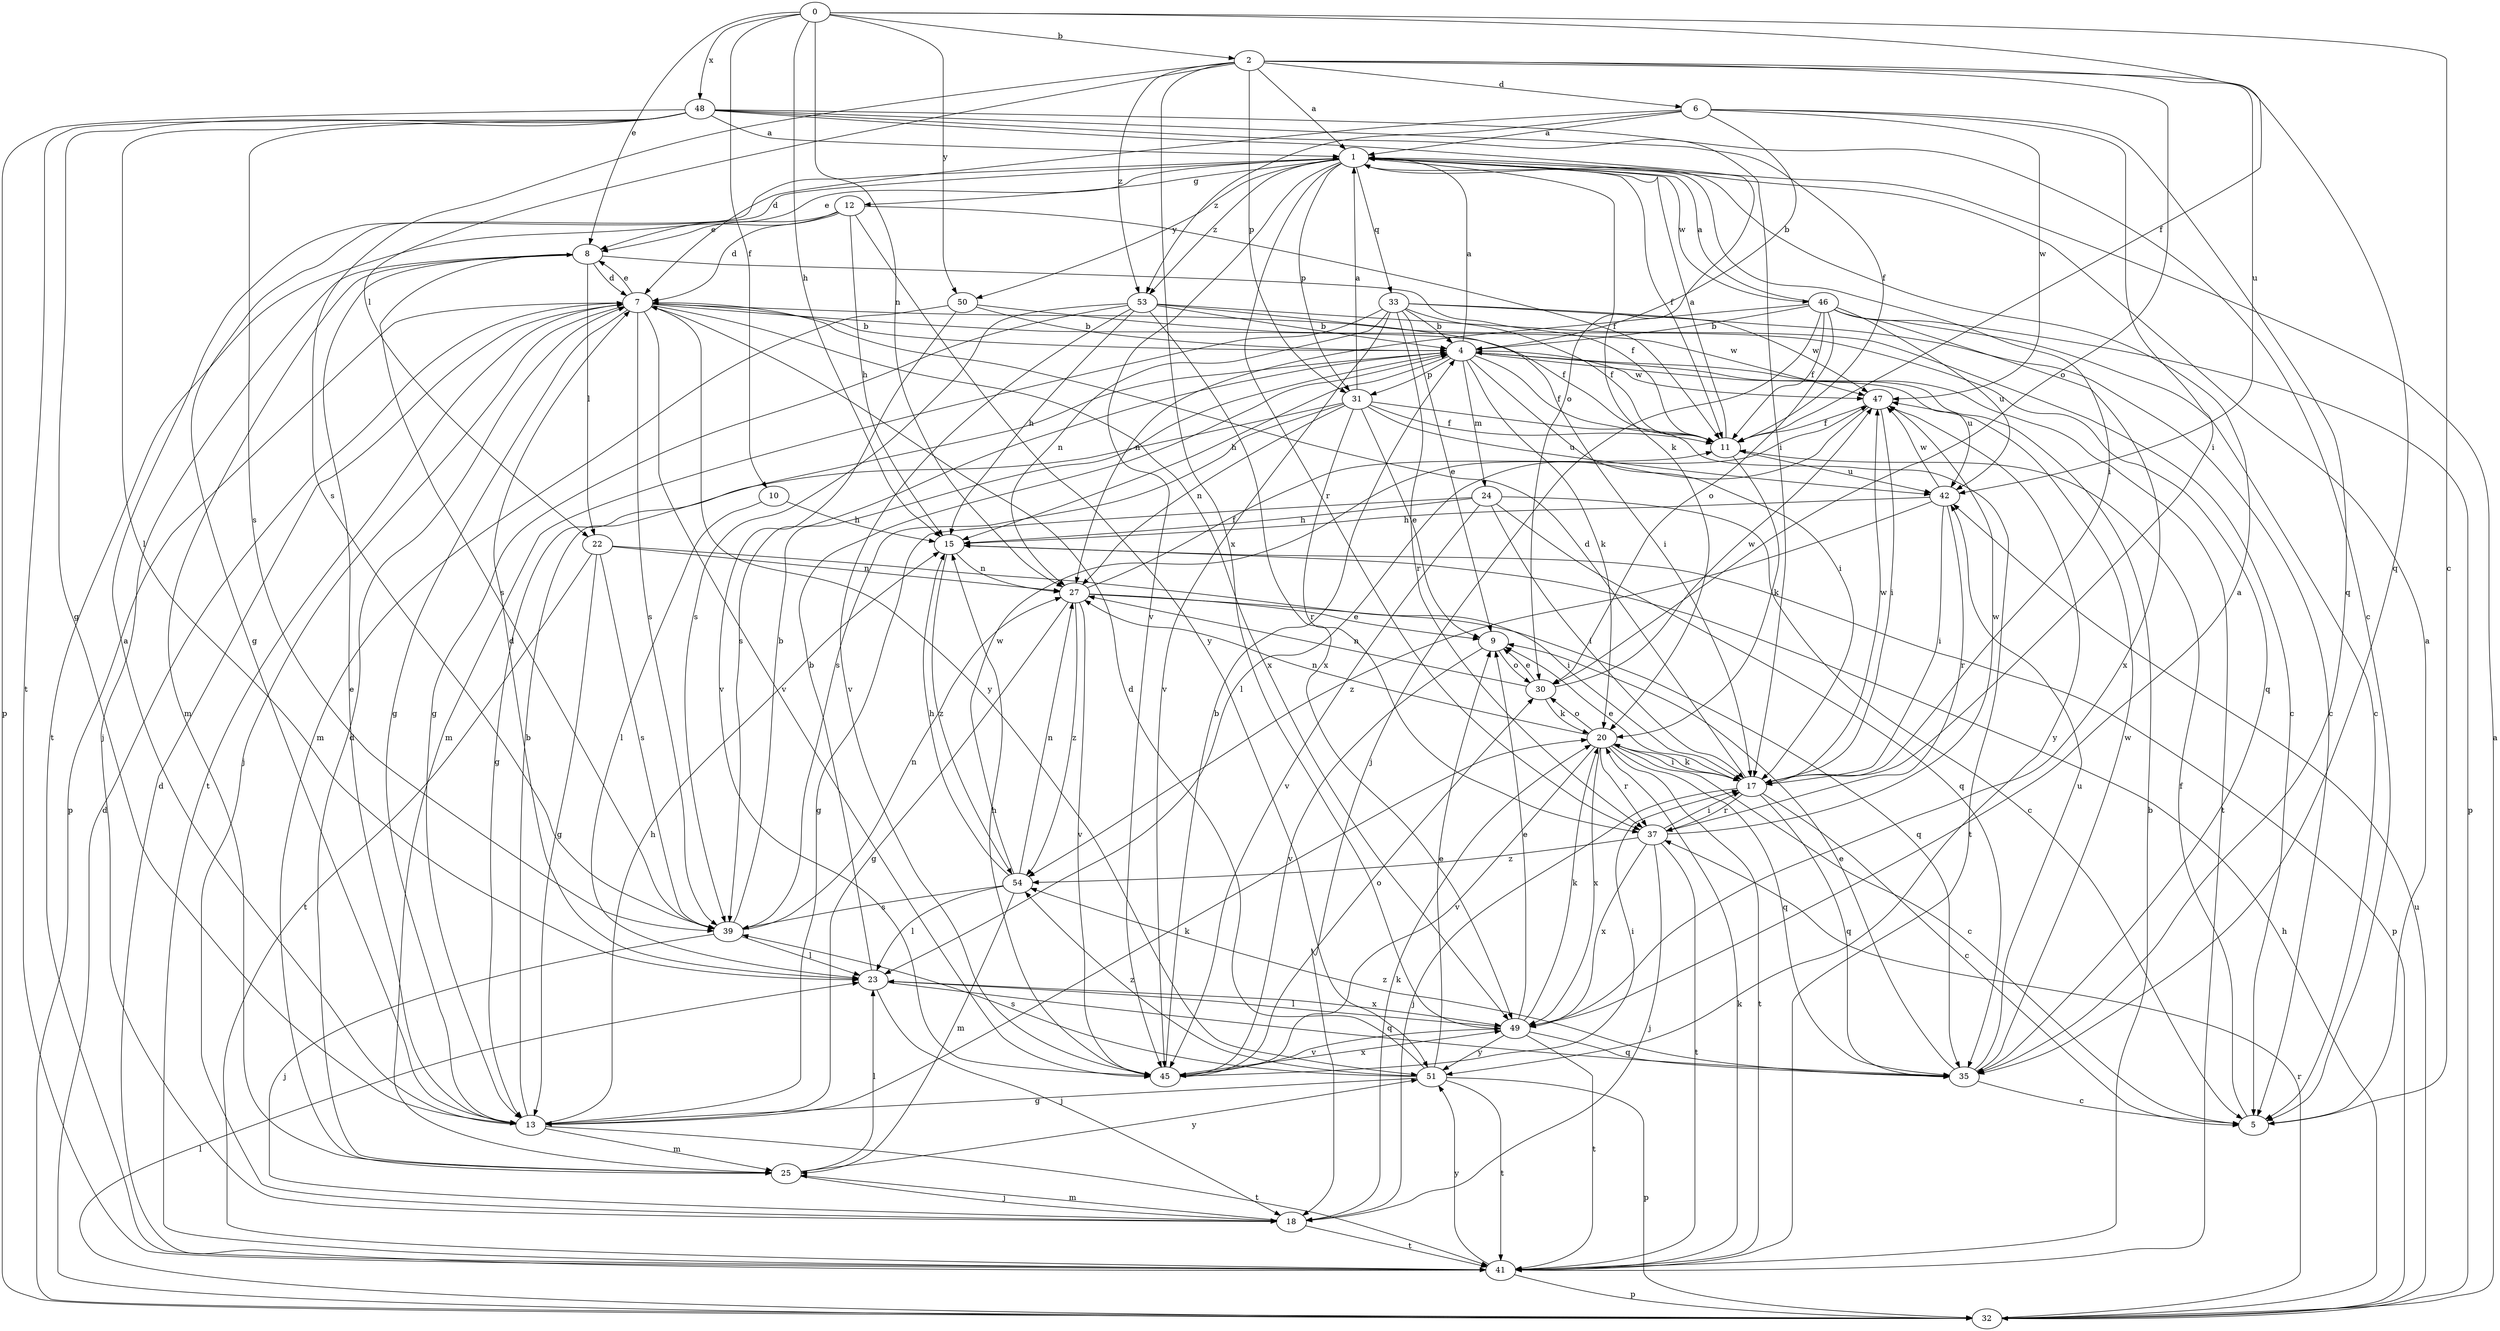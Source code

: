 strict digraph  {
0;
1;
2;
4;
5;
6;
7;
8;
9;
10;
11;
12;
13;
15;
17;
18;
20;
22;
23;
24;
25;
27;
30;
31;
32;
33;
35;
37;
39;
41;
42;
45;
46;
47;
48;
49;
50;
51;
53;
54;
0 -> 2  [label=b];
0 -> 5  [label=c];
0 -> 8  [label=e];
0 -> 10  [label=f];
0 -> 11  [label=f];
0 -> 15  [label=h];
0 -> 27  [label=n];
0 -> 48  [label=x];
0 -> 50  [label=y];
1 -> 8  [label=e];
1 -> 11  [label=f];
1 -> 12  [label=g];
1 -> 13  [label=g];
1 -> 17  [label=i];
1 -> 20  [label=k];
1 -> 31  [label=p];
1 -> 33  [label=q];
1 -> 37  [label=r];
1 -> 45  [label=v];
1 -> 46  [label=w];
1 -> 50  [label=y];
1 -> 53  [label=z];
2 -> 1  [label=a];
2 -> 6  [label=d];
2 -> 22  [label=l];
2 -> 30  [label=o];
2 -> 31  [label=p];
2 -> 35  [label=q];
2 -> 39  [label=s];
2 -> 42  [label=u];
2 -> 49  [label=x];
2 -> 53  [label=z];
4 -> 1  [label=a];
4 -> 11  [label=f];
4 -> 15  [label=h];
4 -> 17  [label=i];
4 -> 20  [label=k];
4 -> 24  [label=m];
4 -> 31  [label=p];
4 -> 39  [label=s];
4 -> 41  [label=t];
4 -> 42  [label=u];
4 -> 47  [label=w];
5 -> 1  [label=a];
5 -> 11  [label=f];
6 -> 1  [label=a];
6 -> 4  [label=b];
6 -> 7  [label=d];
6 -> 17  [label=i];
6 -> 35  [label=q];
6 -> 47  [label=w];
6 -> 53  [label=z];
7 -> 4  [label=b];
7 -> 8  [label=e];
7 -> 11  [label=f];
7 -> 13  [label=g];
7 -> 18  [label=j];
7 -> 32  [label=p];
7 -> 35  [label=q];
7 -> 39  [label=s];
7 -> 41  [label=t];
7 -> 45  [label=v];
7 -> 49  [label=x];
7 -> 51  [label=y];
8 -> 7  [label=d];
8 -> 11  [label=f];
8 -> 18  [label=j];
8 -> 22  [label=l];
8 -> 25  [label=m];
8 -> 39  [label=s];
9 -> 30  [label=o];
9 -> 45  [label=v];
10 -> 15  [label=h];
10 -> 23  [label=l];
11 -> 1  [label=a];
11 -> 20  [label=k];
11 -> 42  [label=u];
12 -> 7  [label=d];
12 -> 8  [label=e];
12 -> 11  [label=f];
12 -> 15  [label=h];
12 -> 41  [label=t];
12 -> 51  [label=y];
13 -> 1  [label=a];
13 -> 4  [label=b];
13 -> 8  [label=e];
13 -> 15  [label=h];
13 -> 20  [label=k];
13 -> 25  [label=m];
13 -> 41  [label=t];
15 -> 27  [label=n];
15 -> 32  [label=p];
15 -> 54  [label=z];
17 -> 5  [label=c];
17 -> 7  [label=d];
17 -> 9  [label=e];
17 -> 18  [label=j];
17 -> 20  [label=k];
17 -> 35  [label=q];
17 -> 37  [label=r];
17 -> 47  [label=w];
18 -> 20  [label=k];
18 -> 25  [label=m];
18 -> 41  [label=t];
20 -> 5  [label=c];
20 -> 17  [label=i];
20 -> 27  [label=n];
20 -> 30  [label=o];
20 -> 35  [label=q];
20 -> 37  [label=r];
20 -> 41  [label=t];
20 -> 45  [label=v];
20 -> 49  [label=x];
22 -> 13  [label=g];
22 -> 17  [label=i];
22 -> 27  [label=n];
22 -> 39  [label=s];
22 -> 41  [label=t];
23 -> 4  [label=b];
23 -> 7  [label=d];
23 -> 18  [label=j];
23 -> 35  [label=q];
23 -> 49  [label=x];
24 -> 5  [label=c];
24 -> 13  [label=g];
24 -> 15  [label=h];
24 -> 17  [label=i];
24 -> 35  [label=q];
24 -> 45  [label=v];
25 -> 7  [label=d];
25 -> 18  [label=j];
25 -> 23  [label=l];
25 -> 51  [label=y];
27 -> 9  [label=e];
27 -> 11  [label=f];
27 -> 13  [label=g];
27 -> 35  [label=q];
27 -> 45  [label=v];
27 -> 54  [label=z];
30 -> 9  [label=e];
30 -> 20  [label=k];
30 -> 27  [label=n];
30 -> 47  [label=w];
31 -> 1  [label=a];
31 -> 9  [label=e];
31 -> 11  [label=f];
31 -> 13  [label=g];
31 -> 27  [label=n];
31 -> 37  [label=r];
31 -> 39  [label=s];
31 -> 41  [label=t];
31 -> 42  [label=u];
32 -> 1  [label=a];
32 -> 7  [label=d];
32 -> 15  [label=h];
32 -> 23  [label=l];
32 -> 37  [label=r];
32 -> 42  [label=u];
33 -> 4  [label=b];
33 -> 5  [label=c];
33 -> 9  [label=e];
33 -> 11  [label=f];
33 -> 25  [label=m];
33 -> 27  [label=n];
33 -> 37  [label=r];
33 -> 45  [label=v];
33 -> 47  [label=w];
35 -> 5  [label=c];
35 -> 9  [label=e];
35 -> 42  [label=u];
35 -> 47  [label=w];
35 -> 54  [label=z];
37 -> 17  [label=i];
37 -> 18  [label=j];
37 -> 41  [label=t];
37 -> 47  [label=w];
37 -> 49  [label=x];
37 -> 54  [label=z];
39 -> 4  [label=b];
39 -> 18  [label=j];
39 -> 23  [label=l];
39 -> 27  [label=n];
41 -> 4  [label=b];
41 -> 7  [label=d];
41 -> 20  [label=k];
41 -> 32  [label=p];
41 -> 51  [label=y];
42 -> 15  [label=h];
42 -> 17  [label=i];
42 -> 37  [label=r];
42 -> 47  [label=w];
42 -> 54  [label=z];
45 -> 4  [label=b];
45 -> 15  [label=h];
45 -> 17  [label=i];
45 -> 30  [label=o];
45 -> 49  [label=x];
46 -> 1  [label=a];
46 -> 4  [label=b];
46 -> 5  [label=c];
46 -> 11  [label=f];
46 -> 18  [label=j];
46 -> 27  [label=n];
46 -> 30  [label=o];
46 -> 32  [label=p];
46 -> 42  [label=u];
46 -> 49  [label=x];
47 -> 11  [label=f];
47 -> 17  [label=i];
47 -> 23  [label=l];
47 -> 51  [label=y];
48 -> 1  [label=a];
48 -> 5  [label=c];
48 -> 11  [label=f];
48 -> 13  [label=g];
48 -> 17  [label=i];
48 -> 23  [label=l];
48 -> 30  [label=o];
48 -> 32  [label=p];
48 -> 39  [label=s];
48 -> 41  [label=t];
49 -> 1  [label=a];
49 -> 9  [label=e];
49 -> 20  [label=k];
49 -> 23  [label=l];
49 -> 35  [label=q];
49 -> 41  [label=t];
49 -> 45  [label=v];
49 -> 51  [label=y];
50 -> 4  [label=b];
50 -> 25  [label=m];
50 -> 45  [label=v];
50 -> 47  [label=w];
51 -> 7  [label=d];
51 -> 9  [label=e];
51 -> 13  [label=g];
51 -> 32  [label=p];
51 -> 39  [label=s];
51 -> 41  [label=t];
51 -> 54  [label=z];
53 -> 4  [label=b];
53 -> 5  [label=c];
53 -> 13  [label=g];
53 -> 15  [label=h];
53 -> 17  [label=i];
53 -> 39  [label=s];
53 -> 45  [label=v];
53 -> 49  [label=x];
54 -> 15  [label=h];
54 -> 23  [label=l];
54 -> 25  [label=m];
54 -> 27  [label=n];
54 -> 39  [label=s];
54 -> 47  [label=w];
}

